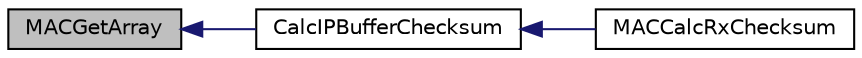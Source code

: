 digraph "MACGetArray"
{
  edge [fontname="Helvetica",fontsize="10",labelfontname="Helvetica",labelfontsize="10"];
  node [fontname="Helvetica",fontsize="10",shape=record];
  rankdir="LR";
  Node1 [label="MACGetArray",height=0.2,width=0.4,color="black", fillcolor="grey75", style="filled", fontcolor="black"];
  Node1 -> Node2 [dir="back",color="midnightblue",fontsize="10",style="solid"];
  Node2 [label="CalcIPBufferChecksum",height=0.2,width=0.4,color="black", fillcolor="white", style="filled",URL="$_w_f_mac_8c.html#af14a0a88eef0ca101814acf1157f42a3"];
  Node2 -> Node3 [dir="back",color="midnightblue",fontsize="10",style="solid"];
  Node3 [label="MACCalcRxChecksum",height=0.2,width=0.4,color="black", fillcolor="white", style="filled",URL="$_w_f_mac_8c.html#a2b00386ff2f004b8375d5a4d13a09b5a"];
}
